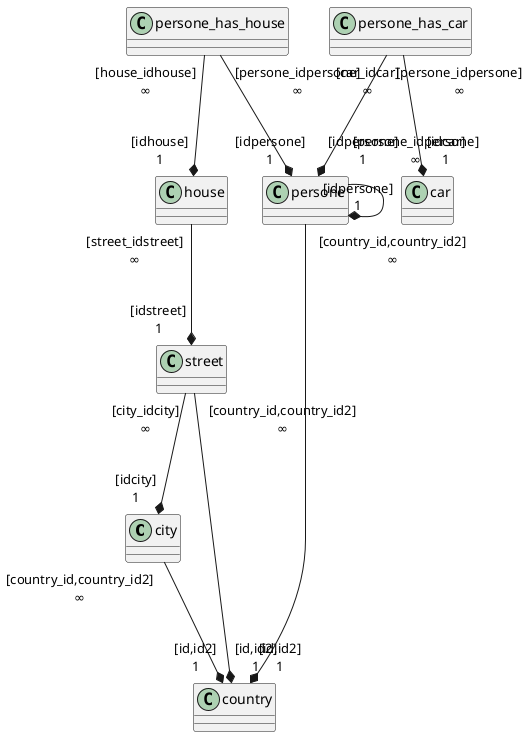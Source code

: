 @startuml
city "[country_id,country_id2]\n∞" ---* "[id,id2]\n1"  country
street "[country_id,country_id2]\n∞" ---* "[id,id2]\n1"  country
street "[city_idcity]\n∞" ---* "[idcity]\n1"  city
house "[street_idstreet]\n∞" ---* "[idstreet]\n1"  street
persone_has_house "[house_idhouse]\n∞" ---* "[idhouse]\n1"  house
persone_has_house "[persone_idpersone]\n∞" ---* "[idpersone]\n1"  persone
persone "[country_id,country_id2]\n∞" ---* "[id,id2]\n1"  country
persone "[persone_idpersone]\n∞" ---* "[idpersone]\n1"  persone
persone_has_car "[car_idcar]\n∞" ---* "[idcar]\n1"  car
persone_has_car "[persone_idpersone]\n∞" ---* "[idpersone]\n1"  persone
@enduml